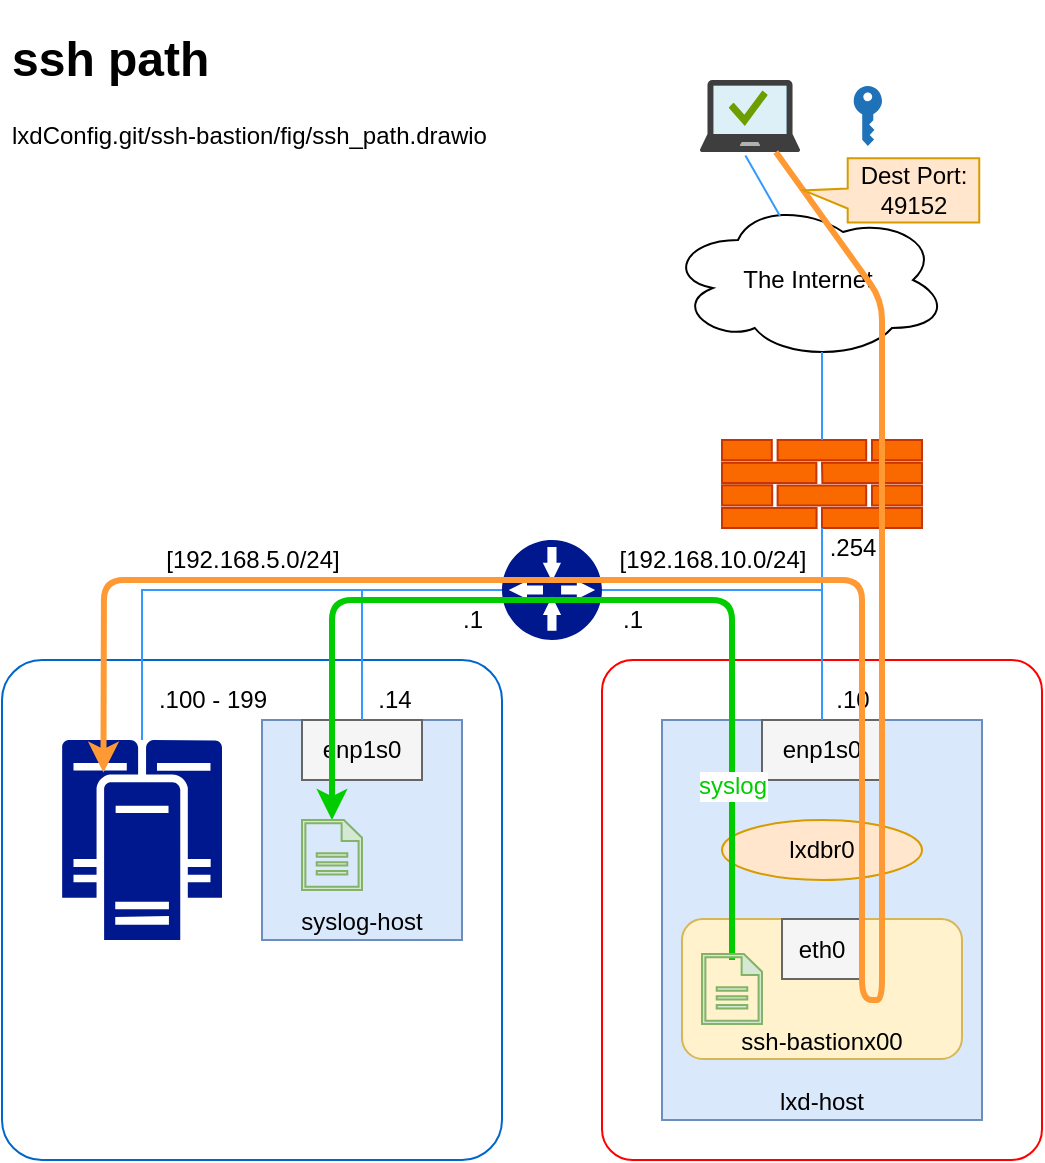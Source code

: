 <mxfile version="14.4.3" type="device"><diagram id="z9jDMld5FVJehiBqw3LB" name="Page-1"><mxGraphModel dx="1350" dy="816" grid="1" gridSize="10" guides="1" tooltips="1" connect="1" arrows="1" fold="1" page="1" pageScale="1" pageWidth="827" pageHeight="1169" math="0" shadow="0"><root><mxCell id="0"/><mxCell id="1" parent="0"/><mxCell id="MrNZiNF0pufJf9xXKDcz-1" value="The Internet" style="ellipse;shape=cloud;whiteSpace=wrap;html=1;" vertex="1" parent="1"><mxGeometry x="373" y="130" width="140" height="80" as="geometry"/></mxCell><mxCell id="MrNZiNF0pufJf9xXKDcz-2" value="" style="aspect=fixed;html=1;points=[];align=center;image;fontSize=12;image=img/lib/mscae/Managed_Desktop.svg;" vertex="1" parent="1"><mxGeometry x="389" y="70" width="50" height="36" as="geometry"/></mxCell><mxCell id="MrNZiNF0pufJf9xXKDcz-3" value="&lt;h1&gt;ssh path&lt;/h1&gt;&lt;p&gt;lxdConfig.git/ssh-bastion/fig/ssh_path.drawio&lt;/p&gt;" style="text;html=1;strokeColor=none;fillColor=none;spacing=5;spacingTop=-20;whiteSpace=wrap;overflow=hidden;rounded=0;" vertex="1" parent="1"><mxGeometry x="40" y="40" width="280" height="80" as="geometry"/></mxCell><mxCell id="MrNZiNF0pufJf9xXKDcz-4" value="" style="pointerEvents=1;shadow=0;dashed=0;html=1;strokeColor=#C73500;labelPosition=center;verticalLabelPosition=bottom;verticalAlign=top;align=center;fillColor=#fa6800;shape=mxgraph.mscae.enterprise.firewall;fontColor=#ffffff;" vertex="1" parent="1"><mxGeometry x="400" y="250" width="100" height="44" as="geometry"/></mxCell><mxCell id="MrNZiNF0pufJf9xXKDcz-5" value="" style="rounded=1;whiteSpace=wrap;html=1;strokeColor=#FF0000;arcSize=7;" vertex="1" parent="1"><mxGeometry x="340" y="360" width="220" height="250" as="geometry"/></mxCell><mxCell id="MrNZiNF0pufJf9xXKDcz-6" value="lxd-host" style="rounded=0;whiteSpace=wrap;html=1;strokeColor=#6c8ebf;fillColor=#dae8fc;align=center;verticalAlign=bottom;" vertex="1" parent="1"><mxGeometry x="370" y="390" width="160" height="200" as="geometry"/></mxCell><mxCell id="MrNZiNF0pufJf9xXKDcz-7" value="ssh-bastionx00" style="rounded=1;whiteSpace=wrap;html=1;strokeColor=#d6b656;fillColor=#fff2cc;verticalAlign=bottom;" vertex="1" parent="1"><mxGeometry x="380" y="489.5" width="140" height="70" as="geometry"/></mxCell><mxCell id="MrNZiNF0pufJf9xXKDcz-8" value="enp1s0" style="rounded=0;strokeColor=#666666;fillColor=#f5f5f5;html=1;whiteSpace=wrap;fontSize=12;" vertex="1" parent="1"><mxGeometry x="420" y="390" width="60" height="30" as="geometry"/></mxCell><mxCell id="MrNZiNF0pufJf9xXKDcz-9" value="lxdbr0" style="ellipse;whiteSpace=wrap;strokeColor=#d79b00;fontSize=12;fillColor=#ffe6cc;html=1;" vertex="1" parent="1"><mxGeometry x="400" y="440" width="100" height="30" as="geometry"/></mxCell><mxCell id="MrNZiNF0pufJf9xXKDcz-10" value="eth0" style="rounded=0;strokeColor=#666666;fillColor=#f5f5f5;html=1;whiteSpace=wrap;fontSize=12;" vertex="1" parent="1"><mxGeometry x="430" y="489.5" width="40" height="30" as="geometry"/></mxCell><mxCell id="MrNZiNF0pufJf9xXKDcz-13" value="" style="rounded=1;whiteSpace=wrap;html=1;strokeColor=#0066CC;arcSize=8;" vertex="1" parent="1"><mxGeometry x="40" y="360" width="250" height="250" as="geometry"/></mxCell><mxCell id="MrNZiNF0pufJf9xXKDcz-14" value="" style="aspect=fixed;pointerEvents=1;shadow=0;dashed=0;html=1;strokeColor=none;labelPosition=center;verticalLabelPosition=bottom;verticalAlign=top;align=center;fillColor=#00188D;shape=mxgraph.mscae.enterprise.gateway;fontSize=12;fontColor=#000000;" vertex="1" parent="1"><mxGeometry x="290" y="300" width="50" height="50" as="geometry"/></mxCell><mxCell id="MrNZiNF0pufJf9xXKDcz-17" value="" style="aspect=fixed;pointerEvents=1;shadow=0;dashed=0;html=1;strokeColor=none;labelPosition=center;verticalLabelPosition=bottom;verticalAlign=top;align=center;fillColor=#00188D;shape=mxgraph.mscae.enterprise.cluster_server;fontSize=12;fontColor=#000000;" vertex="1" parent="1"><mxGeometry x="70" y="400" width="80" height="100" as="geometry"/></mxCell><mxCell id="MrNZiNF0pufJf9xXKDcz-11" value="syslog-host" style="rounded=0;whiteSpace=wrap;html=1;strokeColor=#6c8ebf;fillColor=#dae8fc;align=center;verticalAlign=bottom;" vertex="1" parent="1"><mxGeometry x="170" y="390" width="100" height="110" as="geometry"/></mxCell><mxCell id="MrNZiNF0pufJf9xXKDcz-12" value="enp1s0" style="rounded=0;strokeColor=#666666;fillColor=#f5f5f5;html=1;whiteSpace=wrap;fontSize=12;" vertex="1" parent="1"><mxGeometry x="190" y="390" width="60" height="30" as="geometry"/></mxCell><mxCell id="MrNZiNF0pufJf9xXKDcz-18" value="" style="endArrow=none;html=1;fontSize=12;entryX=0.454;entryY=1.048;entryDx=0;entryDy=0;entryPerimeter=0;exitX=0.4;exitY=0.1;exitDx=0;exitDy=0;exitPerimeter=0;fontColor=#3399FF;strokeColor=#3399FF;" edge="1" parent="1" source="MrNZiNF0pufJf9xXKDcz-1" target="MrNZiNF0pufJf9xXKDcz-2"><mxGeometry width="50" height="50" relative="1" as="geometry"><mxPoint x="290" y="290" as="sourcePoint"/><mxPoint x="340" y="240" as="targetPoint"/></mxGeometry></mxCell><mxCell id="MrNZiNF0pufJf9xXKDcz-19" value="" style="endArrow=none;html=1;fontSize=12;entryX=0.5;entryY=0;entryDx=0;entryDy=0;entryPerimeter=0;exitX=0.55;exitY=0.95;exitDx=0;exitDy=0;exitPerimeter=0;fontColor=#3399FF;strokeColor=#3399FF;" edge="1" parent="1" source="MrNZiNF0pufJf9xXKDcz-1" target="MrNZiNF0pufJf9xXKDcz-4"><mxGeometry width="50" height="50" relative="1" as="geometry"><mxPoint x="482" y="138" as="sourcePoint"/><mxPoint x="542.7" y="97.728" as="targetPoint"/></mxGeometry></mxCell><mxCell id="MrNZiNF0pufJf9xXKDcz-20" value="" style="endArrow=none;html=1;fontSize=12;entryX=0.5;entryY=0;entryDx=0;entryDy=0;exitX=0.5;exitY=1;exitDx=0;exitDy=0;exitPerimeter=0;fontColor=#3399FF;strokeColor=#3399FF;" edge="1" parent="1" source="MrNZiNF0pufJf9xXKDcz-4" target="MrNZiNF0pufJf9xXKDcz-8"><mxGeometry width="50" height="50" relative="1" as="geometry"><mxPoint x="497" y="206" as="sourcePoint"/><mxPoint x="495" y="266" as="targetPoint"/></mxGeometry></mxCell><mxCell id="MrNZiNF0pufJf9xXKDcz-21" value="" style="endArrow=none;html=1;fontSize=12;entryX=0.5;entryY=0;entryDx=0;entryDy=0;exitX=1;exitY=0.5;exitDx=0;exitDy=0;exitPerimeter=0;fontColor=#3399FF;strokeColor=#3399FF;edgeStyle=orthogonalEdgeStyle;rounded=0;" edge="1" parent="1" source="MrNZiNF0pufJf9xXKDcz-14" target="MrNZiNF0pufJf9xXKDcz-8"><mxGeometry width="50" height="50" relative="1" as="geometry"><mxPoint x="495" y="310" as="sourcePoint"/><mxPoint x="460" y="480" as="targetPoint"/></mxGeometry></mxCell><mxCell id="MrNZiNF0pufJf9xXKDcz-22" value="" style="endArrow=none;html=1;fontSize=12;entryX=0.5;entryY=0;entryDx=0;entryDy=0;exitX=0;exitY=0.5;exitDx=0;exitDy=0;exitPerimeter=0;fontColor=#3399FF;strokeColor=#3399FF;edgeStyle=orthogonalEdgeStyle;rounded=0;entryPerimeter=0;" edge="1" parent="1" source="MrNZiNF0pufJf9xXKDcz-14" target="MrNZiNF0pufJf9xXKDcz-17"><mxGeometry width="50" height="50" relative="1" as="geometry"><mxPoint x="349.85" y="340" as="sourcePoint"/><mxPoint x="460" y="480" as="targetPoint"/></mxGeometry></mxCell><mxCell id="MrNZiNF0pufJf9xXKDcz-23" value="" style="endArrow=none;html=1;fontSize=12;entryX=0.5;entryY=0;entryDx=0;entryDy=0;exitX=0;exitY=0.5;exitDx=0;exitDy=0;exitPerimeter=0;fontColor=#3399FF;strokeColor=#3399FF;edgeStyle=orthogonalEdgeStyle;rounded=0;" edge="1" parent="1" source="MrNZiNF0pufJf9xXKDcz-14" target="MrNZiNF0pufJf9xXKDcz-12"><mxGeometry width="50" height="50" relative="1" as="geometry"><mxPoint x="300" y="335" as="sourcePoint"/><mxPoint x="120" y="500" as="targetPoint"/></mxGeometry></mxCell><mxCell id="MrNZiNF0pufJf9xXKDcz-24" value="" style="pointerEvents=1;shadow=0;dashed=0;html=1;strokeColor=none;labelPosition=center;verticalLabelPosition=bottom;verticalAlign=top;outlineConnect=0;align=center;shape=mxgraph.office.security.key_permissions;fillColor=#2072B8;fontSize=12;fontColor=#3399FF;" vertex="1" parent="1"><mxGeometry x="465.85" y="73" width="14.15" height="30" as="geometry"/></mxCell><mxCell id="MrNZiNF0pufJf9xXKDcz-25" value="[192.168.10.0/24]" style="text;html=1;strokeColor=none;fillColor=none;align=center;verticalAlign=middle;whiteSpace=wrap;rounded=0;fontSize=12;" vertex="1" parent="1"><mxGeometry x="340" y="300" width="111" height="20" as="geometry"/></mxCell><mxCell id="MrNZiNF0pufJf9xXKDcz-26" value="[192.168.5.0/24]" style="text;html=1;strokeColor=none;fillColor=none;align=center;verticalAlign=middle;whiteSpace=wrap;rounded=0;fontSize=12;" vertex="1" parent="1"><mxGeometry x="109.5" y="300" width="111" height="20" as="geometry"/></mxCell><mxCell id="MrNZiNF0pufJf9xXKDcz-27" value=".14" style="text;html=1;strokeColor=none;fillColor=none;align=center;verticalAlign=middle;whiteSpace=wrap;rounded=0;fontSize=12;" vertex="1" parent="1"><mxGeometry x="220.5" y="370" width="30.5" height="20" as="geometry"/></mxCell><mxCell id="MrNZiNF0pufJf9xXKDcz-29" value=".10" style="text;html=1;strokeColor=none;fillColor=none;align=center;verticalAlign=middle;whiteSpace=wrap;rounded=0;fontSize=12;" vertex="1" parent="1"><mxGeometry x="449.5" y="370" width="30.5" height="20" as="geometry"/></mxCell><mxCell id="MrNZiNF0pufJf9xXKDcz-30" value=".254" style="text;html=1;strokeColor=none;fillColor=none;align=center;verticalAlign=middle;whiteSpace=wrap;rounded=0;fontSize=12;" vertex="1" parent="1"><mxGeometry x="449.5" y="294" width="30.5" height="20" as="geometry"/></mxCell><mxCell id="MrNZiNF0pufJf9xXKDcz-31" value=".1" style="text;html=1;strokeColor=none;fillColor=none;align=center;verticalAlign=middle;whiteSpace=wrap;rounded=0;fontSize=12;" vertex="1" parent="1"><mxGeometry x="340" y="330" width="30.5" height="20" as="geometry"/></mxCell><mxCell id="MrNZiNF0pufJf9xXKDcz-32" value=".1" style="text;html=1;strokeColor=none;fillColor=none;align=center;verticalAlign=middle;whiteSpace=wrap;rounded=0;fontSize=12;" vertex="1" parent="1"><mxGeometry x="259.5" y="330" width="30.5" height="20" as="geometry"/></mxCell><mxCell id="MrNZiNF0pufJf9xXKDcz-33" value=".100 - 199" style="text;html=1;strokeColor=none;fillColor=none;align=center;verticalAlign=middle;whiteSpace=wrap;rounded=0;fontSize=12;" vertex="1" parent="1"><mxGeometry x="109.5" y="370" width="70.5" height="20" as="geometry"/></mxCell><mxCell id="MrNZiNF0pufJf9xXKDcz-34" value="" style="endArrow=none;html=1;fontSize=12;fontColor=#000000;exitX=0.259;exitY=0.163;exitDx=0;exitDy=0;exitPerimeter=0;strokeColor=#FF9933;strokeWidth=3;endFill=0;startArrow=classic;startFill=1;" edge="1" parent="1" source="MrNZiNF0pufJf9xXKDcz-17" target="MrNZiNF0pufJf9xXKDcz-2"><mxGeometry width="50" height="50" relative="1" as="geometry"><mxPoint x="220" y="250" as="sourcePoint"/><mxPoint x="330" y="280" as="targetPoint"/><Array as="points"><mxPoint x="91" y="320"/><mxPoint x="470" y="320"/><mxPoint x="470" y="530"/><mxPoint x="480" y="530"/><mxPoint x="480" y="180"/></Array></mxGeometry></mxCell><mxCell id="MrNZiNF0pufJf9xXKDcz-35" value="syslog" style="endArrow=classic;html=1;strokeWidth=3;fontSize=12;exitX=0.5;exitY=0.086;exitDx=0;exitDy=0;exitPerimeter=0;fontColor=#00CC00;strokeColor=#00CC00;" edge="1" parent="1" source="MrNZiNF0pufJf9xXKDcz-37" target="MrNZiNF0pufJf9xXKDcz-38"><mxGeometry x="-0.644" width="50" height="50" relative="1" as="geometry"><mxPoint x="280" y="480" as="sourcePoint"/><mxPoint x="350" y="445.75" as="targetPoint"/><Array as="points"><mxPoint x="405" y="330"/><mxPoint x="205" y="330"/></Array><mxPoint as="offset"/></mxGeometry></mxCell><mxCell id="MrNZiNF0pufJf9xXKDcz-37" value="" style="pointerEvents=1;shadow=0;dashed=0;html=1;labelPosition=center;verticalLabelPosition=bottom;verticalAlign=top;outlineConnect=0;align=center;shape=mxgraph.office.concepts.document;fontSize=12;fillColor=#d5e8d4;strokeColor=#82b366;" vertex="1" parent="1"><mxGeometry x="390" y="507" width="30" height="35" as="geometry"/></mxCell><mxCell id="MrNZiNF0pufJf9xXKDcz-38" value="" style="pointerEvents=1;shadow=0;dashed=0;html=1;labelPosition=center;verticalLabelPosition=bottom;verticalAlign=top;outlineConnect=0;align=center;shape=mxgraph.office.concepts.document;fontSize=12;fillColor=#d5e8d4;strokeColor=#82b366;" vertex="1" parent="1"><mxGeometry x="190" y="440" width="30" height="35" as="geometry"/></mxCell><mxCell id="MrNZiNF0pufJf9xXKDcz-39" value="" style="shape=callout;whiteSpace=wrap;html=1;perimeter=calloutPerimeter;strokeColor=#d79b00;fontSize=12;align=center;rotation=90;fillColor=#ffe6cc;base=10;size=22;position=0.47;" vertex="1" parent="1"><mxGeometry x="468.7" y="81.3" width="32.08" height="87.78" as="geometry"/></mxCell><mxCell id="MrNZiNF0pufJf9xXKDcz-40" value="Dest Port: 49152" style="text;html=1;strokeColor=none;fillColor=none;align=center;verticalAlign=middle;whiteSpace=wrap;rounded=0;fontSize=12;" vertex="1" parent="1"><mxGeometry x="465.85" y="110.19" width="60" height="30" as="geometry"/></mxCell></root></mxGraphModel></diagram></mxfile>